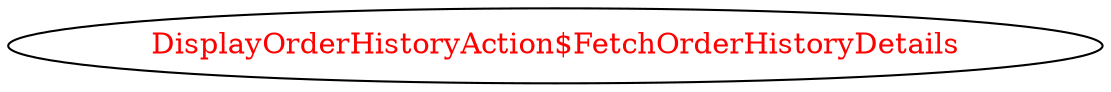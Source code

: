 digraph dependencyGraph {
 concentrate=true;
 ranksep="2.0";
 rankdir="LR"; 
 splines="ortho";
"DisplayOrderHistoryAction$FetchOrderHistoryDetails" [fontcolor="red"];
}